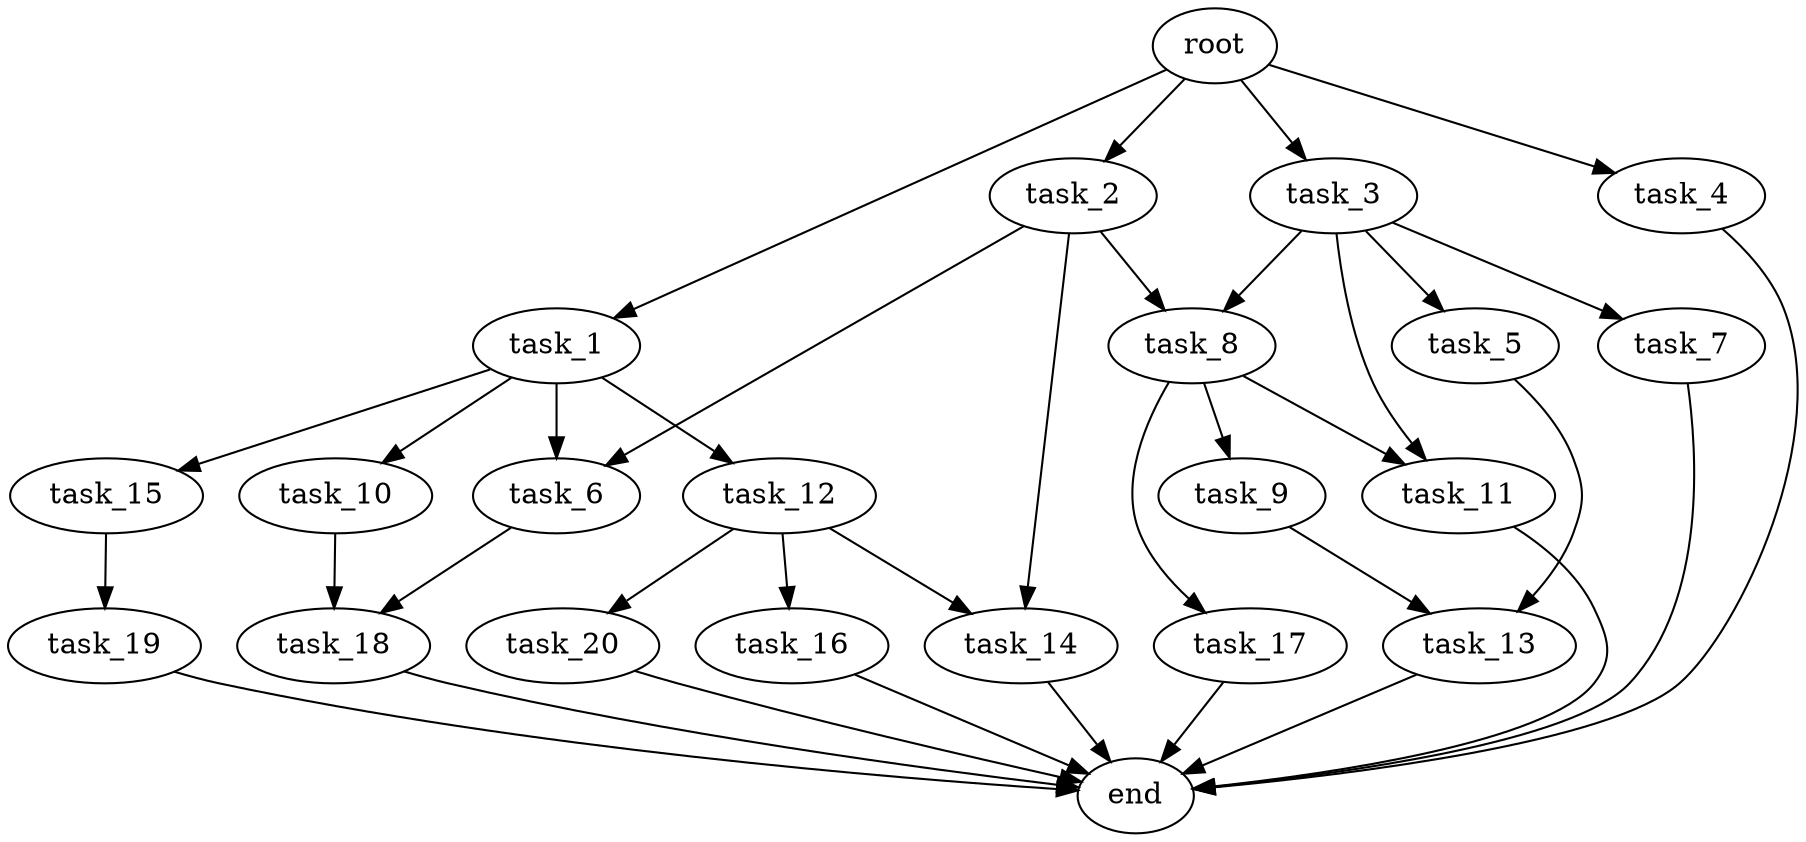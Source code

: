 digraph G {
  root [size="0.000000e+00"];
  task_1 [size="6.946500e+10"];
  task_2 [size="2.744911e+10"];
  task_3 [size="5.271000e+10"];
  task_4 [size="5.246937e+10"];
  task_5 [size="6.958599e+10"];
  task_6 [size="6.120925e+10"];
  task_7 [size="1.093913e+10"];
  task_8 [size="7.297555e+10"];
  task_9 [size="6.290157e+10"];
  task_10 [size="9.871905e+10"];
  task_11 [size="4.837146e+10"];
  task_12 [size="6.886854e+10"];
  task_13 [size="9.338983e+10"];
  task_14 [size="9.862798e+10"];
  task_15 [size="2.872586e+10"];
  task_16 [size="6.088837e+10"];
  task_17 [size="3.165569e+10"];
  task_18 [size="5.254387e+10"];
  task_19 [size="9.950248e+10"];
  task_20 [size="3.539180e+10"];
  end [size="0.000000e+00"];

  root -> task_1 [size="1.000000e-12"];
  root -> task_2 [size="1.000000e-12"];
  root -> task_3 [size="1.000000e-12"];
  root -> task_4 [size="1.000000e-12"];
  task_1 -> task_6 [size="3.060463e+08"];
  task_1 -> task_10 [size="9.871905e+08"];
  task_1 -> task_12 [size="6.886854e+08"];
  task_1 -> task_15 [size="2.872586e+08"];
  task_2 -> task_6 [size="3.060463e+08"];
  task_2 -> task_8 [size="3.648778e+08"];
  task_2 -> task_14 [size="4.931399e+08"];
  task_3 -> task_5 [size="6.958599e+08"];
  task_3 -> task_7 [size="1.093913e+08"];
  task_3 -> task_8 [size="3.648778e+08"];
  task_3 -> task_11 [size="2.418573e+08"];
  task_4 -> end [size="1.000000e-12"];
  task_5 -> task_13 [size="4.669491e+08"];
  task_6 -> task_18 [size="2.627193e+08"];
  task_7 -> end [size="1.000000e-12"];
  task_8 -> task_9 [size="6.290157e+08"];
  task_8 -> task_11 [size="2.418573e+08"];
  task_8 -> task_17 [size="3.165569e+08"];
  task_9 -> task_13 [size="4.669491e+08"];
  task_10 -> task_18 [size="2.627193e+08"];
  task_11 -> end [size="1.000000e-12"];
  task_12 -> task_14 [size="4.931399e+08"];
  task_12 -> task_16 [size="6.088837e+08"];
  task_12 -> task_20 [size="3.539180e+08"];
  task_13 -> end [size="1.000000e-12"];
  task_14 -> end [size="1.000000e-12"];
  task_15 -> task_19 [size="9.950248e+08"];
  task_16 -> end [size="1.000000e-12"];
  task_17 -> end [size="1.000000e-12"];
  task_18 -> end [size="1.000000e-12"];
  task_19 -> end [size="1.000000e-12"];
  task_20 -> end [size="1.000000e-12"];
}
